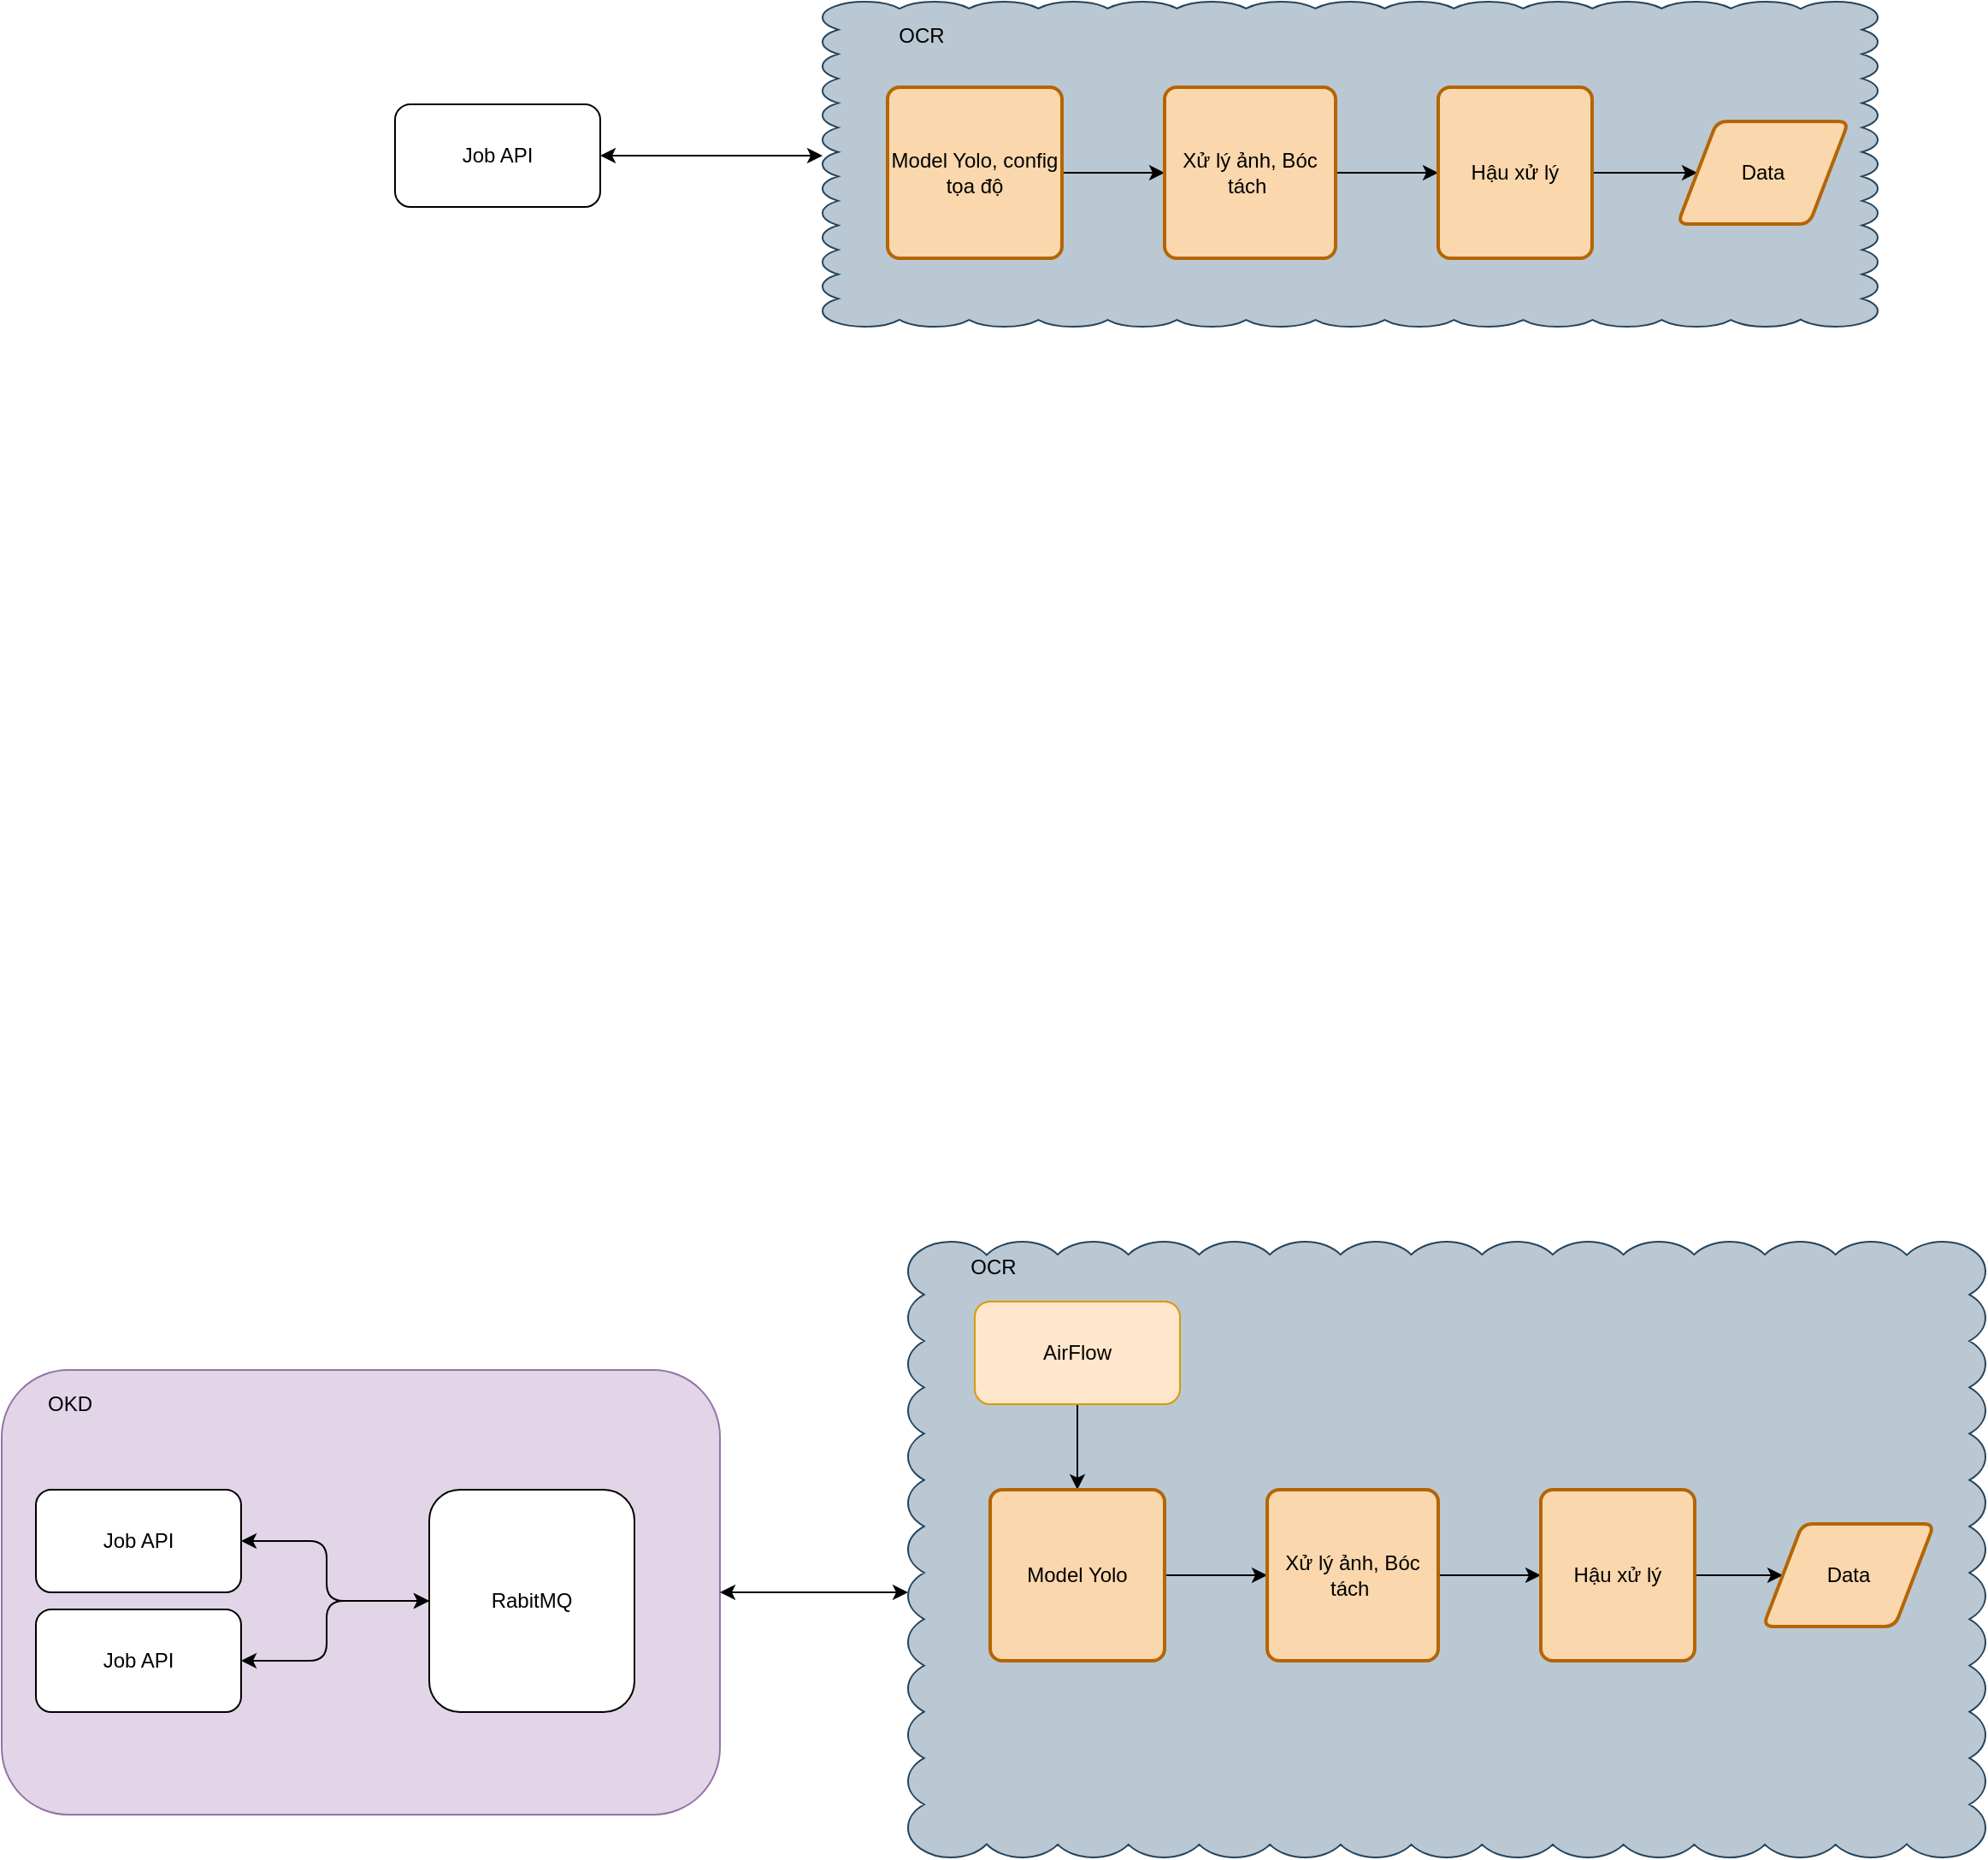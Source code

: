 <mxfile version="14.8.2" type="github">
  <diagram id="SNh0isrDpyEV201paJJA" name="Page-1">
    <mxGraphModel dx="2249" dy="1906" grid="1" gridSize="10" guides="1" tooltips="1" connect="1" arrows="1" fold="1" page="1" pageScale="1" pageWidth="827" pageHeight="1169" math="0" shadow="0">
      <root>
        <mxCell id="0" />
        <mxCell id="1" parent="0" />
        <mxCell id="ZnnGFSXTL19ipxU4-vd9-39" value="" style="whiteSpace=wrap;html=1;shape=mxgraph.basic.cloud_rect;fillColor=#bac8d3;strokeColor=#23445d;" vertex="1" parent="1">
          <mxGeometry x="260" y="405" width="630" height="360" as="geometry" />
        </mxCell>
        <mxCell id="ZnnGFSXTL19ipxU4-vd9-53" value="" style="edgeStyle=orthogonalEdgeStyle;rounded=0;orthogonalLoop=1;jettySize=auto;html=1;" edge="1" parent="1" source="ZnnGFSXTL19ipxU4-vd9-40" target="ZnnGFSXTL19ipxU4-vd9-41">
          <mxGeometry relative="1" as="geometry" />
        </mxCell>
        <mxCell id="ZnnGFSXTL19ipxU4-vd9-51" style="edgeStyle=orthogonalEdgeStyle;rounded=0;orthogonalLoop=1;jettySize=auto;html=1;" edge="1" parent="1" source="ZnnGFSXTL19ipxU4-vd9-41" target="ZnnGFSXTL19ipxU4-vd9-42">
          <mxGeometry relative="1" as="geometry" />
        </mxCell>
        <mxCell id="ZnnGFSXTL19ipxU4-vd9-41" value="&lt;span&gt;Xử lý ảnh, Bóc tách&amp;nbsp;&lt;/span&gt;" style="rounded=1;whiteSpace=wrap;html=1;absoluteArcSize=1;arcSize=14;strokeWidth=2;fillColor=#fad7ac;strokeColor=#b46504;" vertex="1" parent="1">
          <mxGeometry x="470" y="550" width="100" height="100" as="geometry" />
        </mxCell>
        <mxCell id="ZnnGFSXTL19ipxU4-vd9-54" value="" style="edgeStyle=orthogonalEdgeStyle;rounded=0;orthogonalLoop=1;jettySize=auto;html=1;" edge="1" parent="1" source="ZnnGFSXTL19ipxU4-vd9-42" target="ZnnGFSXTL19ipxU4-vd9-43">
          <mxGeometry relative="1" as="geometry" />
        </mxCell>
        <mxCell id="ZnnGFSXTL19ipxU4-vd9-42" value="&lt;span&gt;Hậu xử lý&lt;/span&gt;" style="rounded=1;whiteSpace=wrap;html=1;absoluteArcSize=1;arcSize=14;strokeWidth=2;fillColor=#fad7ac;strokeColor=#b46504;" vertex="1" parent="1">
          <mxGeometry x="630" y="550" width="90" height="100" as="geometry" />
        </mxCell>
        <mxCell id="ZnnGFSXTL19ipxU4-vd9-43" value="Data" style="shape=parallelogram;html=1;strokeWidth=2;perimeter=parallelogramPerimeter;whiteSpace=wrap;rounded=1;arcSize=12;size=0.23;fillColor=#fad7ac;strokeColor=#b46504;" vertex="1" parent="1">
          <mxGeometry x="760" y="570" width="100" height="60" as="geometry" />
        </mxCell>
        <mxCell id="ZnnGFSXTL19ipxU4-vd9-44" value="OCR" style="text;html=1;strokeColor=none;fillColor=none;align=center;verticalAlign=middle;whiteSpace=wrap;rounded=0;" vertex="1" parent="1">
          <mxGeometry x="270" y="410" width="80" height="20" as="geometry" />
        </mxCell>
        <mxCell id="ZnnGFSXTL19ipxU4-vd9-45" value="" style="rounded=1;whiteSpace=wrap;html=1;fillColor=#e1d5e7;strokeColor=#9673a6;" vertex="1" parent="1">
          <mxGeometry x="-270" y="480" width="420" height="260" as="geometry" />
        </mxCell>
        <mxCell id="ZnnGFSXTL19ipxU4-vd9-48" value="OKD" style="text;html=1;strokeColor=none;fillColor=none;align=center;verticalAlign=middle;whiteSpace=wrap;rounded=0;" vertex="1" parent="1">
          <mxGeometry x="-250" y="490" width="40" height="20" as="geometry" />
        </mxCell>
        <mxCell id="ZnnGFSXTL19ipxU4-vd9-55" value="Job API" style="rounded=1;whiteSpace=wrap;html=1;" vertex="1" parent="1">
          <mxGeometry x="-250" y="550" width="120" height="60" as="geometry" />
        </mxCell>
        <mxCell id="ZnnGFSXTL19ipxU4-vd9-56" value="RabitMQ" style="rounded=1;whiteSpace=wrap;html=1;" vertex="1" parent="1">
          <mxGeometry x="-20" y="550" width="120" height="130" as="geometry" />
        </mxCell>
        <mxCell id="ZnnGFSXTL19ipxU4-vd9-57" value="Job API" style="rounded=1;whiteSpace=wrap;html=1;" vertex="1" parent="1">
          <mxGeometry x="-250" y="620" width="120" height="60" as="geometry" />
        </mxCell>
        <mxCell id="ZnnGFSXTL19ipxU4-vd9-66" value="" style="edgeStyle=orthogonalEdgeStyle;rounded=0;orthogonalLoop=1;jettySize=auto;html=1;" edge="1" parent="1" source="ZnnGFSXTL19ipxU4-vd9-64" target="ZnnGFSXTL19ipxU4-vd9-40">
          <mxGeometry relative="1" as="geometry" />
        </mxCell>
        <mxCell id="ZnnGFSXTL19ipxU4-vd9-64" value="AirFlow" style="rounded=1;whiteSpace=wrap;html=1;fillColor=#ffe6cc;strokeColor=#d79b00;" vertex="1" parent="1">
          <mxGeometry x="299" y="440" width="120" height="60" as="geometry" />
        </mxCell>
        <mxCell id="ZnnGFSXTL19ipxU4-vd9-67" value="" style="endArrow=classic;startArrow=classic;html=1;" edge="1" parent="1">
          <mxGeometry width="50" height="50" relative="1" as="geometry">
            <mxPoint x="150" y="610" as="sourcePoint" />
            <mxPoint x="260" y="610" as="targetPoint" />
          </mxGeometry>
        </mxCell>
        <mxCell id="ZnnGFSXTL19ipxU4-vd9-68" value="" style="endArrow=classic;startArrow=none;html=1;" edge="1" parent="1" source="ZnnGFSXTL19ipxU4-vd9-40">
          <mxGeometry width="50" height="50" relative="1" as="geometry">
            <mxPoint x="330" y="660" as="sourcePoint" />
            <mxPoint x="380" y="610" as="targetPoint" />
          </mxGeometry>
        </mxCell>
        <mxCell id="ZnnGFSXTL19ipxU4-vd9-40" value="Model Yolo" style="rounded=1;whiteSpace=wrap;html=1;absoluteArcSize=1;arcSize=14;strokeWidth=2;fillColor=#fad7ac;strokeColor=#b46504;" vertex="1" parent="1">
          <mxGeometry x="308" y="550" width="102" height="100" as="geometry" />
        </mxCell>
        <mxCell id="ZnnGFSXTL19ipxU4-vd9-77" value="" style="endArrow=classic;startArrow=classic;html=1;entryX=0;entryY=0.5;entryDx=0;entryDy=0;" edge="1" parent="1" target="ZnnGFSXTL19ipxU4-vd9-56">
          <mxGeometry width="50" height="50" relative="1" as="geometry">
            <mxPoint x="-130" y="580" as="sourcePoint" />
            <mxPoint x="-70" y="560" as="targetPoint" />
            <Array as="points">
              <mxPoint x="-80" y="580" />
              <mxPoint x="-80" y="615" />
            </Array>
          </mxGeometry>
        </mxCell>
        <mxCell id="ZnnGFSXTL19ipxU4-vd9-79" value="" style="endArrow=classic;startArrow=classic;html=1;entryX=0;entryY=0.5;entryDx=0;entryDy=0;" edge="1" parent="1" target="ZnnGFSXTL19ipxU4-vd9-56">
          <mxGeometry width="50" height="50" relative="1" as="geometry">
            <mxPoint x="-130" y="650" as="sourcePoint" />
            <mxPoint x="-80" y="600" as="targetPoint" />
            <Array as="points">
              <mxPoint x="-80" y="650" />
              <mxPoint x="-80" y="615" />
            </Array>
          </mxGeometry>
        </mxCell>
        <mxCell id="ZnnGFSXTL19ipxU4-vd9-80" value="" style="whiteSpace=wrap;html=1;shape=mxgraph.basic.cloud_rect;fillColor=#bac8d3;strokeColor=#23445d;" vertex="1" parent="1">
          <mxGeometry x="210" y="-320" width="617" height="190" as="geometry" />
        </mxCell>
        <mxCell id="ZnnGFSXTL19ipxU4-vd9-88" value="" style="edgeStyle=orthogonalEdgeStyle;rounded=0;orthogonalLoop=1;jettySize=auto;html=1;" edge="1" parent="1" source="ZnnGFSXTL19ipxU4-vd9-81" target="ZnnGFSXTL19ipxU4-vd9-82">
          <mxGeometry relative="1" as="geometry" />
        </mxCell>
        <mxCell id="ZnnGFSXTL19ipxU4-vd9-81" value="Model Yolo, config tọa độ" style="rounded=1;whiteSpace=wrap;html=1;absoluteArcSize=1;arcSize=14;strokeWidth=2;fillColor=#fad7ac;strokeColor=#b46504;" vertex="1" parent="1">
          <mxGeometry x="248" y="-270" width="102" height="100" as="geometry" />
        </mxCell>
        <mxCell id="ZnnGFSXTL19ipxU4-vd9-89" value="" style="edgeStyle=orthogonalEdgeStyle;rounded=0;orthogonalLoop=1;jettySize=auto;html=1;" edge="1" parent="1" source="ZnnGFSXTL19ipxU4-vd9-82" target="ZnnGFSXTL19ipxU4-vd9-83">
          <mxGeometry relative="1" as="geometry" />
        </mxCell>
        <mxCell id="ZnnGFSXTL19ipxU4-vd9-82" value="&lt;span&gt;Xử lý ảnh, Bóc tách&amp;nbsp;&lt;/span&gt;" style="rounded=1;whiteSpace=wrap;html=1;absoluteArcSize=1;arcSize=14;strokeWidth=2;fillColor=#fad7ac;strokeColor=#b46504;" vertex="1" parent="1">
          <mxGeometry x="410" y="-270" width="100" height="100" as="geometry" />
        </mxCell>
        <mxCell id="ZnnGFSXTL19ipxU4-vd9-90" value="" style="edgeStyle=orthogonalEdgeStyle;rounded=0;orthogonalLoop=1;jettySize=auto;html=1;" edge="1" parent="1" source="ZnnGFSXTL19ipxU4-vd9-83" target="ZnnGFSXTL19ipxU4-vd9-84">
          <mxGeometry relative="1" as="geometry" />
        </mxCell>
        <mxCell id="ZnnGFSXTL19ipxU4-vd9-83" value="&lt;span&gt;Hậu xử lý&lt;/span&gt;" style="rounded=1;whiteSpace=wrap;html=1;absoluteArcSize=1;arcSize=14;strokeWidth=2;fillColor=#fad7ac;strokeColor=#b46504;" vertex="1" parent="1">
          <mxGeometry x="570" y="-270" width="90" height="100" as="geometry" />
        </mxCell>
        <mxCell id="ZnnGFSXTL19ipxU4-vd9-84" value="Data" style="shape=parallelogram;html=1;strokeWidth=2;perimeter=parallelogramPerimeter;whiteSpace=wrap;rounded=1;arcSize=12;size=0.23;fillColor=#fad7ac;strokeColor=#b46504;" vertex="1" parent="1">
          <mxGeometry x="710" y="-250" width="100" height="60" as="geometry" />
        </mxCell>
        <mxCell id="ZnnGFSXTL19ipxU4-vd9-85" value="OCR" style="text;html=1;strokeColor=none;fillColor=none;align=center;verticalAlign=middle;whiteSpace=wrap;rounded=0;" vertex="1" parent="1">
          <mxGeometry x="228" y="-310" width="80" height="20" as="geometry" />
        </mxCell>
        <mxCell id="ZnnGFSXTL19ipxU4-vd9-86" value="Job API" style="rounded=1;whiteSpace=wrap;html=1;" vertex="1" parent="1">
          <mxGeometry x="-40" y="-260" width="120" height="60" as="geometry" />
        </mxCell>
        <mxCell id="ZnnGFSXTL19ipxU4-vd9-87" value="" style="endArrow=classic;startArrow=classic;html=1;exitX=1;exitY=0.5;exitDx=0;exitDy=0;" edge="1" parent="1" source="ZnnGFSXTL19ipxU4-vd9-86">
          <mxGeometry width="50" height="50" relative="1" as="geometry">
            <mxPoint x="90" y="-230" as="sourcePoint" />
            <mxPoint x="210" y="-230" as="targetPoint" />
          </mxGeometry>
        </mxCell>
      </root>
    </mxGraphModel>
  </diagram>
</mxfile>

